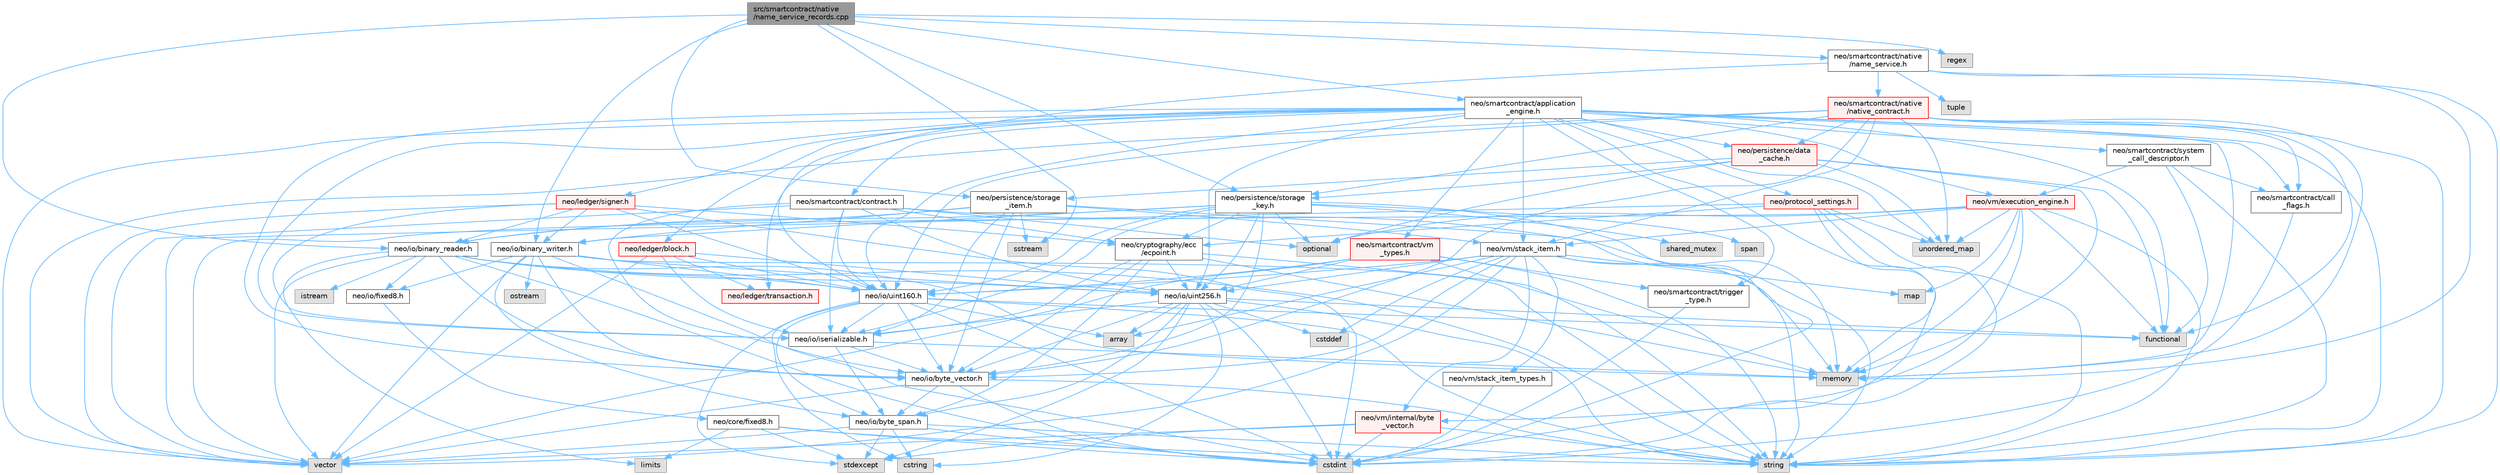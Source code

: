 digraph "src/smartcontract/native/name_service_records.cpp"
{
 // LATEX_PDF_SIZE
  bgcolor="transparent";
  edge [fontname=Helvetica,fontsize=10,labelfontname=Helvetica,labelfontsize=10];
  node [fontname=Helvetica,fontsize=10,shape=box,height=0.2,width=0.4];
  Node1 [id="Node000001",label="src/smartcontract/native\l/name_service_records.cpp",height=0.2,width=0.4,color="gray40", fillcolor="grey60", style="filled", fontcolor="black",tooltip=" "];
  Node1 -> Node2 [id="edge1_Node000001_Node000002",color="steelblue1",style="solid",tooltip=" "];
  Node2 [id="Node000002",label="neo/io/binary_reader.h",height=0.2,width=0.4,color="grey40", fillcolor="white", style="filled",URL="$binary__reader_8h.html",tooltip=" "];
  Node2 -> Node3 [id="edge2_Node000002_Node000003",color="steelblue1",style="solid",tooltip=" "];
  Node3 [id="Node000003",label="neo/io/byte_vector.h",height=0.2,width=0.4,color="grey40", fillcolor="white", style="filled",URL="$io_2byte__vector_8h.html",tooltip=" "];
  Node3 -> Node4 [id="edge3_Node000003_Node000004",color="steelblue1",style="solid",tooltip=" "];
  Node4 [id="Node000004",label="neo/io/byte_span.h",height=0.2,width=0.4,color="grey40", fillcolor="white", style="filled",URL="$io_2byte__span_8h.html",tooltip=" "];
  Node4 -> Node5 [id="edge4_Node000004_Node000005",color="steelblue1",style="solid",tooltip=" "];
  Node5 [id="Node000005",label="cstdint",height=0.2,width=0.4,color="grey60", fillcolor="#E0E0E0", style="filled",tooltip=" "];
  Node4 -> Node6 [id="edge5_Node000004_Node000006",color="steelblue1",style="solid",tooltip=" "];
  Node6 [id="Node000006",label="cstring",height=0.2,width=0.4,color="grey60", fillcolor="#E0E0E0", style="filled",tooltip=" "];
  Node4 -> Node7 [id="edge6_Node000004_Node000007",color="steelblue1",style="solid",tooltip=" "];
  Node7 [id="Node000007",label="stdexcept",height=0.2,width=0.4,color="grey60", fillcolor="#E0E0E0", style="filled",tooltip=" "];
  Node4 -> Node8 [id="edge7_Node000004_Node000008",color="steelblue1",style="solid",tooltip=" "];
  Node8 [id="Node000008",label="string",height=0.2,width=0.4,color="grey60", fillcolor="#E0E0E0", style="filled",tooltip=" "];
  Node4 -> Node9 [id="edge8_Node000004_Node000009",color="steelblue1",style="solid",tooltip=" "];
  Node9 [id="Node000009",label="vector",height=0.2,width=0.4,color="grey60", fillcolor="#E0E0E0", style="filled",tooltip=" "];
  Node3 -> Node5 [id="edge9_Node000003_Node000005",color="steelblue1",style="solid",tooltip=" "];
  Node3 -> Node8 [id="edge10_Node000003_Node000008",color="steelblue1",style="solid",tooltip=" "];
  Node3 -> Node9 [id="edge11_Node000003_Node000009",color="steelblue1",style="solid",tooltip=" "];
  Node2 -> Node10 [id="edge12_Node000002_Node000010",color="steelblue1",style="solid",tooltip=" "];
  Node10 [id="Node000010",label="neo/io/fixed8.h",height=0.2,width=0.4,color="grey40", fillcolor="white", style="filled",URL="$io_2fixed8_8h.html",tooltip=" "];
  Node10 -> Node11 [id="edge13_Node000010_Node000011",color="steelblue1",style="solid",tooltip=" "];
  Node11 [id="Node000011",label="neo/core/fixed8.h",height=0.2,width=0.4,color="grey40", fillcolor="white", style="filled",URL="$core_2fixed8_8h.html",tooltip=" "];
  Node11 -> Node5 [id="edge14_Node000011_Node000005",color="steelblue1",style="solid",tooltip=" "];
  Node11 -> Node12 [id="edge15_Node000011_Node000012",color="steelblue1",style="solid",tooltip=" "];
  Node12 [id="Node000012",label="limits",height=0.2,width=0.4,color="grey60", fillcolor="#E0E0E0", style="filled",tooltip=" "];
  Node11 -> Node7 [id="edge16_Node000011_Node000007",color="steelblue1",style="solid",tooltip=" "];
  Node11 -> Node8 [id="edge17_Node000011_Node000008",color="steelblue1",style="solid",tooltip=" "];
  Node2 -> Node13 [id="edge18_Node000002_Node000013",color="steelblue1",style="solid",tooltip=" "];
  Node13 [id="Node000013",label="neo/io/uint160.h",height=0.2,width=0.4,color="grey40", fillcolor="white", style="filled",URL="$uint160_8h.html",tooltip=" "];
  Node13 -> Node4 [id="edge19_Node000013_Node000004",color="steelblue1",style="solid",tooltip=" "];
  Node13 -> Node3 [id="edge20_Node000013_Node000003",color="steelblue1",style="solid",tooltip=" "];
  Node13 -> Node14 [id="edge21_Node000013_Node000014",color="steelblue1",style="solid",tooltip=" "];
  Node14 [id="Node000014",label="neo/io/iserializable.h",height=0.2,width=0.4,color="grey40", fillcolor="white", style="filled",URL="$iserializable_8h.html",tooltip=" "];
  Node14 -> Node4 [id="edge22_Node000014_Node000004",color="steelblue1",style="solid",tooltip=" "];
  Node14 -> Node3 [id="edge23_Node000014_Node000003",color="steelblue1",style="solid",tooltip=" "];
  Node14 -> Node15 [id="edge24_Node000014_Node000015",color="steelblue1",style="solid",tooltip=" "];
  Node15 [id="Node000015",label="memory",height=0.2,width=0.4,color="grey60", fillcolor="#E0E0E0", style="filled",tooltip=" "];
  Node13 -> Node16 [id="edge25_Node000013_Node000016",color="steelblue1",style="solid",tooltip=" "];
  Node16 [id="Node000016",label="array",height=0.2,width=0.4,color="grey60", fillcolor="#E0E0E0", style="filled",tooltip=" "];
  Node13 -> Node5 [id="edge26_Node000013_Node000005",color="steelblue1",style="solid",tooltip=" "];
  Node13 -> Node6 [id="edge27_Node000013_Node000006",color="steelblue1",style="solid",tooltip=" "];
  Node13 -> Node17 [id="edge28_Node000013_Node000017",color="steelblue1",style="solid",tooltip=" "];
  Node17 [id="Node000017",label="functional",height=0.2,width=0.4,color="grey60", fillcolor="#E0E0E0", style="filled",tooltip=" "];
  Node13 -> Node7 [id="edge29_Node000013_Node000007",color="steelblue1",style="solid",tooltip=" "];
  Node13 -> Node8 [id="edge30_Node000013_Node000008",color="steelblue1",style="solid",tooltip=" "];
  Node2 -> Node18 [id="edge31_Node000002_Node000018",color="steelblue1",style="solid",tooltip=" "];
  Node18 [id="Node000018",label="neo/io/uint256.h",height=0.2,width=0.4,color="grey40", fillcolor="white", style="filled",URL="$uint256_8h.html",tooltip=" "];
  Node18 -> Node4 [id="edge32_Node000018_Node000004",color="steelblue1",style="solid",tooltip=" "];
  Node18 -> Node3 [id="edge33_Node000018_Node000003",color="steelblue1",style="solid",tooltip=" "];
  Node18 -> Node14 [id="edge34_Node000018_Node000014",color="steelblue1",style="solid",tooltip=" "];
  Node18 -> Node16 [id="edge35_Node000018_Node000016",color="steelblue1",style="solid",tooltip=" "];
  Node18 -> Node19 [id="edge36_Node000018_Node000019",color="steelblue1",style="solid",tooltip=" "];
  Node19 [id="Node000019",label="cstddef",height=0.2,width=0.4,color="grey60", fillcolor="#E0E0E0", style="filled",tooltip=" "];
  Node18 -> Node5 [id="edge37_Node000018_Node000005",color="steelblue1",style="solid",tooltip=" "];
  Node18 -> Node6 [id="edge38_Node000018_Node000006",color="steelblue1",style="solid",tooltip=" "];
  Node18 -> Node17 [id="edge39_Node000018_Node000017",color="steelblue1",style="solid",tooltip=" "];
  Node18 -> Node7 [id="edge40_Node000018_Node000007",color="steelblue1",style="solid",tooltip=" "];
  Node18 -> Node8 [id="edge41_Node000018_Node000008",color="steelblue1",style="solid",tooltip=" "];
  Node2 -> Node5 [id="edge42_Node000002_Node000005",color="steelblue1",style="solid",tooltip=" "];
  Node2 -> Node20 [id="edge43_Node000002_Node000020",color="steelblue1",style="solid",tooltip=" "];
  Node20 [id="Node000020",label="istream",height=0.2,width=0.4,color="grey60", fillcolor="#E0E0E0", style="filled",tooltip=" "];
  Node2 -> Node12 [id="edge44_Node000002_Node000012",color="steelblue1",style="solid",tooltip=" "];
  Node2 -> Node15 [id="edge45_Node000002_Node000015",color="steelblue1",style="solid",tooltip=" "];
  Node2 -> Node8 [id="edge46_Node000002_Node000008",color="steelblue1",style="solid",tooltip=" "];
  Node2 -> Node9 [id="edge47_Node000002_Node000009",color="steelblue1",style="solid",tooltip=" "];
  Node1 -> Node21 [id="edge48_Node000001_Node000021",color="steelblue1",style="solid",tooltip=" "];
  Node21 [id="Node000021",label="neo/io/binary_writer.h",height=0.2,width=0.4,color="grey40", fillcolor="white", style="filled",URL="$binary__writer_8h.html",tooltip=" "];
  Node21 -> Node4 [id="edge49_Node000021_Node000004",color="steelblue1",style="solid",tooltip=" "];
  Node21 -> Node3 [id="edge50_Node000021_Node000003",color="steelblue1",style="solid",tooltip=" "];
  Node21 -> Node10 [id="edge51_Node000021_Node000010",color="steelblue1",style="solid",tooltip=" "];
  Node21 -> Node13 [id="edge52_Node000021_Node000013",color="steelblue1",style="solid",tooltip=" "];
  Node21 -> Node18 [id="edge53_Node000021_Node000018",color="steelblue1",style="solid",tooltip=" "];
  Node21 -> Node5 [id="edge54_Node000021_Node000005",color="steelblue1",style="solid",tooltip=" "];
  Node21 -> Node22 [id="edge55_Node000021_Node000022",color="steelblue1",style="solid",tooltip=" "];
  Node22 [id="Node000022",label="ostream",height=0.2,width=0.4,color="grey60", fillcolor="#E0E0E0", style="filled",tooltip=" "];
  Node21 -> Node8 [id="edge56_Node000021_Node000008",color="steelblue1",style="solid",tooltip=" "];
  Node21 -> Node9 [id="edge57_Node000021_Node000009",color="steelblue1",style="solid",tooltip=" "];
  Node1 -> Node23 [id="edge58_Node000001_Node000023",color="steelblue1",style="solid",tooltip=" "];
  Node23 [id="Node000023",label="neo/persistence/storage\l_item.h",height=0.2,width=0.4,color="grey40", fillcolor="white", style="filled",URL="$persistence_2storage__item_8h.html",tooltip=" "];
  Node23 -> Node2 [id="edge59_Node000023_Node000002",color="steelblue1",style="solid",tooltip=" "];
  Node23 -> Node21 [id="edge60_Node000023_Node000021",color="steelblue1",style="solid",tooltip=" "];
  Node23 -> Node3 [id="edge61_Node000023_Node000003",color="steelblue1",style="solid",tooltip=" "];
  Node23 -> Node14 [id="edge62_Node000023_Node000014",color="steelblue1",style="solid",tooltip=" "];
  Node23 -> Node24 [id="edge63_Node000023_Node000024",color="steelblue1",style="solid",tooltip=" "];
  Node24 [id="Node000024",label="neo/vm/stack_item.h",height=0.2,width=0.4,color="grey40", fillcolor="white", style="filled",URL="$stack__item_8h.html",tooltip=" "];
  Node24 -> Node3 [id="edge64_Node000024_Node000003",color="steelblue1",style="solid",tooltip=" "];
  Node24 -> Node13 [id="edge65_Node000024_Node000013",color="steelblue1",style="solid",tooltip=" "];
  Node24 -> Node18 [id="edge66_Node000024_Node000018",color="steelblue1",style="solid",tooltip=" "];
  Node24 -> Node25 [id="edge67_Node000024_Node000025",color="steelblue1",style="solid",tooltip=" "];
  Node25 [id="Node000025",label="neo/vm/internal/byte\l_vector.h",height=0.2,width=0.4,color="red", fillcolor="#FFF0F0", style="filled",URL="$vm_2internal_2byte__vector_8h.html",tooltip=" "];
  Node25 -> Node5 [id="edge68_Node000025_Node000005",color="steelblue1",style="solid",tooltip=" "];
  Node25 -> Node7 [id="edge69_Node000025_Node000007",color="steelblue1",style="solid",tooltip=" "];
  Node25 -> Node8 [id="edge70_Node000025_Node000008",color="steelblue1",style="solid",tooltip=" "];
  Node25 -> Node9 [id="edge71_Node000025_Node000009",color="steelblue1",style="solid",tooltip=" "];
  Node24 -> Node27 [id="edge72_Node000024_Node000027",color="steelblue1",style="solid",tooltip=" "];
  Node27 [id="Node000027",label="neo/vm/stack_item_types.h",height=0.2,width=0.4,color="grey40", fillcolor="white", style="filled",URL="$stack__item__types_8h.html",tooltip=" "];
  Node27 -> Node5 [id="edge73_Node000027_Node000005",color="steelblue1",style="solid",tooltip=" "];
  Node24 -> Node16 [id="edge74_Node000024_Node000016",color="steelblue1",style="solid",tooltip=" "];
  Node24 -> Node19 [id="edge75_Node000024_Node000019",color="steelblue1",style="solid",tooltip=" "];
  Node24 -> Node28 [id="edge76_Node000024_Node000028",color="steelblue1",style="solid",tooltip=" "];
  Node28 [id="Node000028",label="map",height=0.2,width=0.4,color="grey60", fillcolor="#E0E0E0", style="filled",tooltip=" "];
  Node24 -> Node15 [id="edge77_Node000024_Node000015",color="steelblue1",style="solid",tooltip=" "];
  Node24 -> Node8 [id="edge78_Node000024_Node000008",color="steelblue1",style="solid",tooltip=" "];
  Node24 -> Node9 [id="edge79_Node000024_Node000009",color="steelblue1",style="solid",tooltip=" "];
  Node23 -> Node15 [id="edge80_Node000023_Node000015",color="steelblue1",style="solid",tooltip=" "];
  Node23 -> Node29 [id="edge81_Node000023_Node000029",color="steelblue1",style="solid",tooltip=" "];
  Node29 [id="Node000029",label="sstream",height=0.2,width=0.4,color="grey60", fillcolor="#E0E0E0", style="filled",tooltip=" "];
  Node1 -> Node30 [id="edge82_Node000001_Node000030",color="steelblue1",style="solid",tooltip=" "];
  Node30 [id="Node000030",label="neo/persistence/storage\l_key.h",height=0.2,width=0.4,color="grey40", fillcolor="white", style="filled",URL="$persistence_2storage__key_8h.html",tooltip=" "];
  Node30 -> Node31 [id="edge83_Node000030_Node000031",color="steelblue1",style="solid",tooltip=" "];
  Node31 [id="Node000031",label="neo/cryptography/ecc\l/ecpoint.h",height=0.2,width=0.4,color="grey40", fillcolor="white", style="filled",URL="$ecpoint_8h.html",tooltip=" "];
  Node31 -> Node4 [id="edge84_Node000031_Node000004",color="steelblue1",style="solid",tooltip=" "];
  Node31 -> Node3 [id="edge85_Node000031_Node000003",color="steelblue1",style="solid",tooltip=" "];
  Node31 -> Node14 [id="edge86_Node000031_Node000014",color="steelblue1",style="solid",tooltip=" "];
  Node31 -> Node18 [id="edge87_Node000031_Node000018",color="steelblue1",style="solid",tooltip=" "];
  Node31 -> Node15 [id="edge88_Node000031_Node000015",color="steelblue1",style="solid",tooltip=" "];
  Node31 -> Node8 [id="edge89_Node000031_Node000008",color="steelblue1",style="solid",tooltip=" "];
  Node30 -> Node2 [id="edge90_Node000030_Node000002",color="steelblue1",style="solid",tooltip=" "];
  Node30 -> Node21 [id="edge91_Node000030_Node000021",color="steelblue1",style="solid",tooltip=" "];
  Node30 -> Node3 [id="edge92_Node000030_Node000003",color="steelblue1",style="solid",tooltip=" "];
  Node30 -> Node14 [id="edge93_Node000030_Node000014",color="steelblue1",style="solid",tooltip=" "];
  Node30 -> Node13 [id="edge94_Node000030_Node000013",color="steelblue1",style="solid",tooltip=" "];
  Node30 -> Node18 [id="edge95_Node000030_Node000018",color="steelblue1",style="solid",tooltip=" "];
  Node30 -> Node5 [id="edge96_Node000030_Node000005",color="steelblue1",style="solid",tooltip=" "];
  Node30 -> Node32 [id="edge97_Node000030_Node000032",color="steelblue1",style="solid",tooltip=" "];
  Node32 [id="Node000032",label="optional",height=0.2,width=0.4,color="grey60", fillcolor="#E0E0E0", style="filled",tooltip=" "];
  Node30 -> Node33 [id="edge98_Node000030_Node000033",color="steelblue1",style="solid",tooltip=" "];
  Node33 [id="Node000033",label="shared_mutex",height=0.2,width=0.4,color="grey60", fillcolor="#E0E0E0", style="filled",tooltip=" "];
  Node30 -> Node34 [id="edge99_Node000030_Node000034",color="steelblue1",style="solid",tooltip=" "];
  Node34 [id="Node000034",label="span",height=0.2,width=0.4,color="grey60", fillcolor="#E0E0E0", style="filled",tooltip=" "];
  Node1 -> Node35 [id="edge100_Node000001_Node000035",color="steelblue1",style="solid",tooltip=" "];
  Node35 [id="Node000035",label="neo/smartcontract/application\l_engine.h",height=0.2,width=0.4,color="grey40", fillcolor="white", style="filled",URL="$application__engine_8h.html",tooltip=" "];
  Node35 -> Node3 [id="edge101_Node000035_Node000003",color="steelblue1",style="solid",tooltip=" "];
  Node35 -> Node14 [id="edge102_Node000035_Node000014",color="steelblue1",style="solid",tooltip=" "];
  Node35 -> Node13 [id="edge103_Node000035_Node000013",color="steelblue1",style="solid",tooltip=" "];
  Node35 -> Node18 [id="edge104_Node000035_Node000018",color="steelblue1",style="solid",tooltip=" "];
  Node35 -> Node36 [id="edge105_Node000035_Node000036",color="steelblue1",style="solid",tooltip=" "];
  Node36 [id="Node000036",label="neo/ledger/block.h",height=0.2,width=0.4,color="red", fillcolor="#FFF0F0", style="filled",URL="$ledger_2block_8h.html",tooltip=" "];
  Node36 -> Node14 [id="edge106_Node000036_Node000014",color="steelblue1",style="solid",tooltip=" "];
  Node36 -> Node13 [id="edge107_Node000036_Node000013",color="steelblue1",style="solid",tooltip=" "];
  Node36 -> Node18 [id="edge108_Node000036_Node000018",color="steelblue1",style="solid",tooltip=" "];
  Node36 -> Node62 [id="edge109_Node000036_Node000062",color="steelblue1",style="solid",tooltip=" "];
  Node62 [id="Node000062",label="neo/ledger/transaction.h",height=0.2,width=0.4,color="red", fillcolor="#FFF0F0", style="filled",URL="$ledger_2transaction_8h.html",tooltip=" "];
  Node36 -> Node9 [id="edge110_Node000036_Node000009",color="steelblue1",style="solid",tooltip=" "];
  Node35 -> Node66 [id="edge111_Node000035_Node000066",color="steelblue1",style="solid",tooltip=" "];
  Node66 [id="Node000066",label="neo/ledger/signer.h",height=0.2,width=0.4,color="red", fillcolor="#FFF0F0", style="filled",URL="$signer_8h.html",tooltip=" "];
  Node66 -> Node31 [id="edge112_Node000066_Node000031",color="steelblue1",style="solid",tooltip=" "];
  Node66 -> Node2 [id="edge113_Node000066_Node000002",color="steelblue1",style="solid",tooltip=" "];
  Node66 -> Node21 [id="edge114_Node000066_Node000021",color="steelblue1",style="solid",tooltip=" "];
  Node66 -> Node14 [id="edge115_Node000066_Node000014",color="steelblue1",style="solid",tooltip=" "];
  Node66 -> Node13 [id="edge116_Node000066_Node000013",color="steelblue1",style="solid",tooltip=" "];
  Node66 -> Node5 [id="edge117_Node000066_Node000005",color="steelblue1",style="solid",tooltip=" "];
  Node66 -> Node9 [id="edge118_Node000066_Node000009",color="steelblue1",style="solid",tooltip=" "];
  Node35 -> Node62 [id="edge119_Node000035_Node000062",color="steelblue1",style="solid",tooltip=" "];
  Node35 -> Node76 [id="edge120_Node000035_Node000076",color="steelblue1",style="solid",tooltip=" "];
  Node76 [id="Node000076",label="neo/persistence/data\l_cache.h",height=0.2,width=0.4,color="red", fillcolor="#FFF0F0", style="filled",URL="$data__cache_8h.html",tooltip=" "];
  Node76 -> Node23 [id="edge121_Node000076_Node000023",color="steelblue1",style="solid",tooltip=" "];
  Node76 -> Node30 [id="edge122_Node000076_Node000030",color="steelblue1",style="solid",tooltip=" "];
  Node76 -> Node17 [id="edge123_Node000076_Node000017",color="steelblue1",style="solid",tooltip=" "];
  Node76 -> Node15 [id="edge124_Node000076_Node000015",color="steelblue1",style="solid",tooltip=" "];
  Node76 -> Node32 [id="edge125_Node000076_Node000032",color="steelblue1",style="solid",tooltip=" "];
  Node76 -> Node48 [id="edge126_Node000076_Node000048",color="steelblue1",style="solid",tooltip=" "];
  Node48 [id="Node000048",label="unordered_map",height=0.2,width=0.4,color="grey60", fillcolor="#E0E0E0", style="filled",tooltip=" "];
  Node35 -> Node79 [id="edge127_Node000035_Node000079",color="steelblue1",style="solid",tooltip=" "];
  Node79 [id="Node000079",label="neo/protocol_settings.h",height=0.2,width=0.4,color="red", fillcolor="#FFF0F0", style="filled",URL="$protocol__settings_8h.html",tooltip=" "];
  Node79 -> Node31 [id="edge128_Node000079_Node000031",color="steelblue1",style="solid",tooltip=" "];
  Node79 -> Node5 [id="edge129_Node000079_Node000005",color="steelblue1",style="solid",tooltip=" "];
  Node79 -> Node15 [id="edge130_Node000079_Node000015",color="steelblue1",style="solid",tooltip=" "];
  Node79 -> Node8 [id="edge131_Node000079_Node000008",color="steelblue1",style="solid",tooltip=" "];
  Node79 -> Node48 [id="edge132_Node000079_Node000048",color="steelblue1",style="solid",tooltip=" "];
  Node79 -> Node9 [id="edge133_Node000079_Node000009",color="steelblue1",style="solid",tooltip=" "];
  Node35 -> Node81 [id="edge134_Node000035_Node000081",color="steelblue1",style="solid",tooltip=" "];
  Node81 [id="Node000081",label="neo/smartcontract/call\l_flags.h",height=0.2,width=0.4,color="grey40", fillcolor="white", style="filled",URL="$call__flags_8h.html",tooltip=" "];
  Node81 -> Node5 [id="edge135_Node000081_Node000005",color="steelblue1",style="solid",tooltip=" "];
  Node35 -> Node82 [id="edge136_Node000035_Node000082",color="steelblue1",style="solid",tooltip=" "];
  Node82 [id="Node000082",label="neo/smartcontract/contract.h",height=0.2,width=0.4,color="grey40", fillcolor="white", style="filled",URL="$contract_8h.html",tooltip=" "];
  Node82 -> Node31 [id="edge137_Node000082_Node000031",color="steelblue1",style="solid",tooltip=" "];
  Node82 -> Node3 [id="edge138_Node000082_Node000003",color="steelblue1",style="solid",tooltip=" "];
  Node82 -> Node14 [id="edge139_Node000082_Node000014",color="steelblue1",style="solid",tooltip=" "];
  Node82 -> Node13 [id="edge140_Node000082_Node000013",color="steelblue1",style="solid",tooltip=" "];
  Node82 -> Node18 [id="edge141_Node000082_Node000018",color="steelblue1",style="solid",tooltip=" "];
  Node82 -> Node32 [id="edge142_Node000082_Node000032",color="steelblue1",style="solid",tooltip=" "];
  Node82 -> Node8 [id="edge143_Node000082_Node000008",color="steelblue1",style="solid",tooltip=" "];
  Node82 -> Node9 [id="edge144_Node000082_Node000009",color="steelblue1",style="solid",tooltip=" "];
  Node35 -> Node83 [id="edge145_Node000035_Node000083",color="steelblue1",style="solid",tooltip=" "];
  Node83 [id="Node000083",label="neo/smartcontract/system\l_call_descriptor.h",height=0.2,width=0.4,color="grey40", fillcolor="white", style="filled",URL="$system__call__descriptor_8h.html",tooltip=" "];
  Node83 -> Node81 [id="edge146_Node000083_Node000081",color="steelblue1",style="solid",tooltip=" "];
  Node83 -> Node84 [id="edge147_Node000083_Node000084",color="steelblue1",style="solid",tooltip=" "];
  Node84 [id="Node000084",label="neo/vm/execution_engine.h",height=0.2,width=0.4,color="red", fillcolor="#FFF0F0", style="filled",URL="$execution__engine_8h.html",tooltip=" "];
  Node84 -> Node25 [id="edge148_Node000084_Node000025",color="steelblue1",style="solid",tooltip=" "];
  Node84 -> Node24 [id="edge149_Node000084_Node000024",color="steelblue1",style="solid",tooltip=" "];
  Node84 -> Node17 [id="edge150_Node000084_Node000017",color="steelblue1",style="solid",tooltip=" "];
  Node84 -> Node28 [id="edge151_Node000084_Node000028",color="steelblue1",style="solid",tooltip=" "];
  Node84 -> Node15 [id="edge152_Node000084_Node000015",color="steelblue1",style="solid",tooltip=" "];
  Node84 -> Node32 [id="edge153_Node000084_Node000032",color="steelblue1",style="solid",tooltip=" "];
  Node84 -> Node8 [id="edge154_Node000084_Node000008",color="steelblue1",style="solid",tooltip=" "];
  Node84 -> Node48 [id="edge155_Node000084_Node000048",color="steelblue1",style="solid",tooltip=" "];
  Node84 -> Node9 [id="edge156_Node000084_Node000009",color="steelblue1",style="solid",tooltip=" "];
  Node83 -> Node17 [id="edge157_Node000083_Node000017",color="steelblue1",style="solid",tooltip=" "];
  Node83 -> Node8 [id="edge158_Node000083_Node000008",color="steelblue1",style="solid",tooltip=" "];
  Node35 -> Node98 [id="edge159_Node000035_Node000098",color="steelblue1",style="solid",tooltip=" "];
  Node98 [id="Node000098",label="neo/smartcontract/trigger\l_type.h",height=0.2,width=0.4,color="grey40", fillcolor="white", style="filled",URL="$trigger__type_8h.html",tooltip=" "];
  Node98 -> Node5 [id="edge160_Node000098_Node000005",color="steelblue1",style="solid",tooltip=" "];
  Node35 -> Node99 [id="edge161_Node000035_Node000099",color="steelblue1",style="solid",tooltip=" "];
  Node99 [id="Node000099",label="neo/smartcontract/vm\l_types.h",height=0.2,width=0.4,color="red", fillcolor="#FFF0F0", style="filled",URL="$vm__types_8h.html",tooltip=" "];
  Node99 -> Node13 [id="edge162_Node000099_Node000013",color="steelblue1",style="solid",tooltip=" "];
  Node99 -> Node18 [id="edge163_Node000099_Node000018",color="steelblue1",style="solid",tooltip=" "];
  Node99 -> Node98 [id="edge164_Node000099_Node000098",color="steelblue1",style="solid",tooltip=" "];
  Node99 -> Node15 [id="edge165_Node000099_Node000015",color="steelblue1",style="solid",tooltip=" "];
  Node99 -> Node8 [id="edge166_Node000099_Node000008",color="steelblue1",style="solid",tooltip=" "];
  Node99 -> Node9 [id="edge167_Node000099_Node000009",color="steelblue1",style="solid",tooltip=" "];
  Node35 -> Node84 [id="edge168_Node000035_Node000084",color="steelblue1",style="solid",tooltip=" "];
  Node35 -> Node24 [id="edge169_Node000035_Node000024",color="steelblue1",style="solid",tooltip=" "];
  Node35 -> Node5 [id="edge170_Node000035_Node000005",color="steelblue1",style="solid",tooltip=" "];
  Node35 -> Node17 [id="edge171_Node000035_Node000017",color="steelblue1",style="solid",tooltip=" "];
  Node35 -> Node15 [id="edge172_Node000035_Node000015",color="steelblue1",style="solid",tooltip=" "];
  Node35 -> Node8 [id="edge173_Node000035_Node000008",color="steelblue1",style="solid",tooltip=" "];
  Node35 -> Node48 [id="edge174_Node000035_Node000048",color="steelblue1",style="solid",tooltip=" "];
  Node35 -> Node9 [id="edge175_Node000035_Node000009",color="steelblue1",style="solid",tooltip=" "];
  Node1 -> Node100 [id="edge176_Node000001_Node000100",color="steelblue1",style="solid",tooltip=" "];
  Node100 [id="Node000100",label="neo/smartcontract/native\l/name_service.h",height=0.2,width=0.4,color="grey40", fillcolor="white", style="filled",URL="$name__service_8h.html",tooltip=" "];
  Node100 -> Node13 [id="edge177_Node000100_Node000013",color="steelblue1",style="solid",tooltip=" "];
  Node100 -> Node101 [id="edge178_Node000100_Node000101",color="steelblue1",style="solid",tooltip=" "];
  Node101 [id="Node000101",label="neo/smartcontract/native\l/native_contract.h",height=0.2,width=0.4,color="red", fillcolor="#FFF0F0", style="filled",URL="$native_2native__contract_8h.html",tooltip=" "];
  Node101 -> Node3 [id="edge179_Node000101_Node000003",color="steelblue1",style="solid",tooltip=" "];
  Node101 -> Node13 [id="edge180_Node000101_Node000013",color="steelblue1",style="solid",tooltip=" "];
  Node101 -> Node76 [id="edge181_Node000101_Node000076",color="steelblue1",style="solid",tooltip=" "];
  Node101 -> Node30 [id="edge182_Node000101_Node000030",color="steelblue1",style="solid",tooltip=" "];
  Node101 -> Node81 [id="edge183_Node000101_Node000081",color="steelblue1",style="solid",tooltip=" "];
  Node101 -> Node24 [id="edge184_Node000101_Node000024",color="steelblue1",style="solid",tooltip=" "];
  Node101 -> Node17 [id="edge185_Node000101_Node000017",color="steelblue1",style="solid",tooltip=" "];
  Node101 -> Node15 [id="edge186_Node000101_Node000015",color="steelblue1",style="solid",tooltip=" "];
  Node101 -> Node8 [id="edge187_Node000101_Node000008",color="steelblue1",style="solid",tooltip=" "];
  Node101 -> Node48 [id="edge188_Node000101_Node000048",color="steelblue1",style="solid",tooltip=" "];
  Node101 -> Node9 [id="edge189_Node000101_Node000009",color="steelblue1",style="solid",tooltip=" "];
  Node100 -> Node15 [id="edge190_Node000100_Node000015",color="steelblue1",style="solid",tooltip=" "];
  Node100 -> Node8 [id="edge191_Node000100_Node000008",color="steelblue1",style="solid",tooltip=" "];
  Node100 -> Node46 [id="edge192_Node000100_Node000046",color="steelblue1",style="solid",tooltip=" "];
  Node46 [id="Node000046",label="tuple",height=0.2,width=0.4,color="grey60", fillcolor="#E0E0E0", style="filled",tooltip=" "];
  Node1 -> Node102 [id="edge193_Node000001_Node000102",color="steelblue1",style="solid",tooltip=" "];
  Node102 [id="Node000102",label="regex",height=0.2,width=0.4,color="grey60", fillcolor="#E0E0E0", style="filled",tooltip=" "];
  Node1 -> Node29 [id="edge194_Node000001_Node000029",color="steelblue1",style="solid",tooltip=" "];
}
